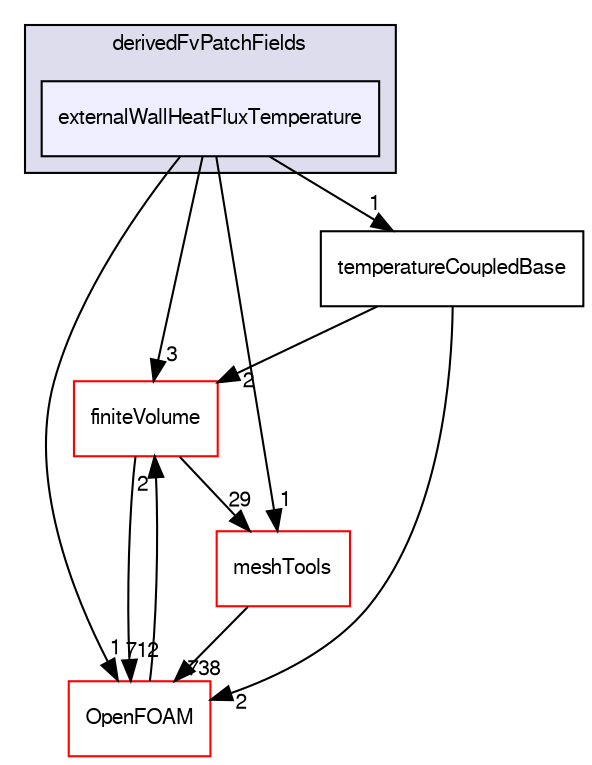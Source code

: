 digraph "src/turbulenceModels/compressible/turbulenceModel/derivedFvPatchFields/externalWallHeatFluxTemperature" {
  bgcolor=transparent;
  compound=true
  node [ fontsize="10", fontname="FreeSans"];
  edge [ labelfontsize="10", labelfontname="FreeSans"];
  subgraph clusterdir_8f6aa822d17729831179b3b352be3d81 {
    graph [ bgcolor="#ddddee", pencolor="black", label="derivedFvPatchFields" fontname="FreeSans", fontsize="10", URL="dir_8f6aa822d17729831179b3b352be3d81.html"]
  dir_3621572901d14271913a28c503dd80ac [shape=box, label="externalWallHeatFluxTemperature", style="filled", fillcolor="#eeeeff", pencolor="black", URL="dir_3621572901d14271913a28c503dd80ac.html"];
  }
  dir_9bd15774b555cf7259a6fa18f99fe99b [shape=box label="finiteVolume" color="red" URL="dir_9bd15774b555cf7259a6fa18f99fe99b.html"];
  dir_e79731898a9d0d7e176dc65d2ec307ec [shape=box label="temperatureCoupledBase" URL="dir_e79731898a9d0d7e176dc65d2ec307ec.html"];
  dir_ae30ad0bef50cf391b24c614251bb9fd [shape=box label="meshTools" color="red" URL="dir_ae30ad0bef50cf391b24c614251bb9fd.html"];
  dir_c5473ff19b20e6ec4dfe5c310b3778a8 [shape=box label="OpenFOAM" color="red" URL="dir_c5473ff19b20e6ec4dfe5c310b3778a8.html"];
  dir_9bd15774b555cf7259a6fa18f99fe99b->dir_ae30ad0bef50cf391b24c614251bb9fd [headlabel="29", labeldistance=1.5 headhref="dir_000749_001586.html"];
  dir_9bd15774b555cf7259a6fa18f99fe99b->dir_c5473ff19b20e6ec4dfe5c310b3778a8 [headlabel="712", labeldistance=1.5 headhref="dir_000749_001732.html"];
  dir_e79731898a9d0d7e176dc65d2ec307ec->dir_9bd15774b555cf7259a6fa18f99fe99b [headlabel="2", labeldistance=1.5 headhref="dir_002949_000749.html"];
  dir_e79731898a9d0d7e176dc65d2ec307ec->dir_c5473ff19b20e6ec4dfe5c310b3778a8 [headlabel="2", labeldistance=1.5 headhref="dir_002949_001732.html"];
  dir_ae30ad0bef50cf391b24c614251bb9fd->dir_c5473ff19b20e6ec4dfe5c310b3778a8 [headlabel="738", labeldistance=1.5 headhref="dir_001586_001732.html"];
  dir_3621572901d14271913a28c503dd80ac->dir_9bd15774b555cf7259a6fa18f99fe99b [headlabel="3", labeldistance=1.5 headhref="dir_002948_000749.html"];
  dir_3621572901d14271913a28c503dd80ac->dir_e79731898a9d0d7e176dc65d2ec307ec [headlabel="1", labeldistance=1.5 headhref="dir_002948_002949.html"];
  dir_3621572901d14271913a28c503dd80ac->dir_ae30ad0bef50cf391b24c614251bb9fd [headlabel="1", labeldistance=1.5 headhref="dir_002948_001586.html"];
  dir_3621572901d14271913a28c503dd80ac->dir_c5473ff19b20e6ec4dfe5c310b3778a8 [headlabel="1", labeldistance=1.5 headhref="dir_002948_001732.html"];
  dir_c5473ff19b20e6ec4dfe5c310b3778a8->dir_9bd15774b555cf7259a6fa18f99fe99b [headlabel="2", labeldistance=1.5 headhref="dir_001732_000749.html"];
}
